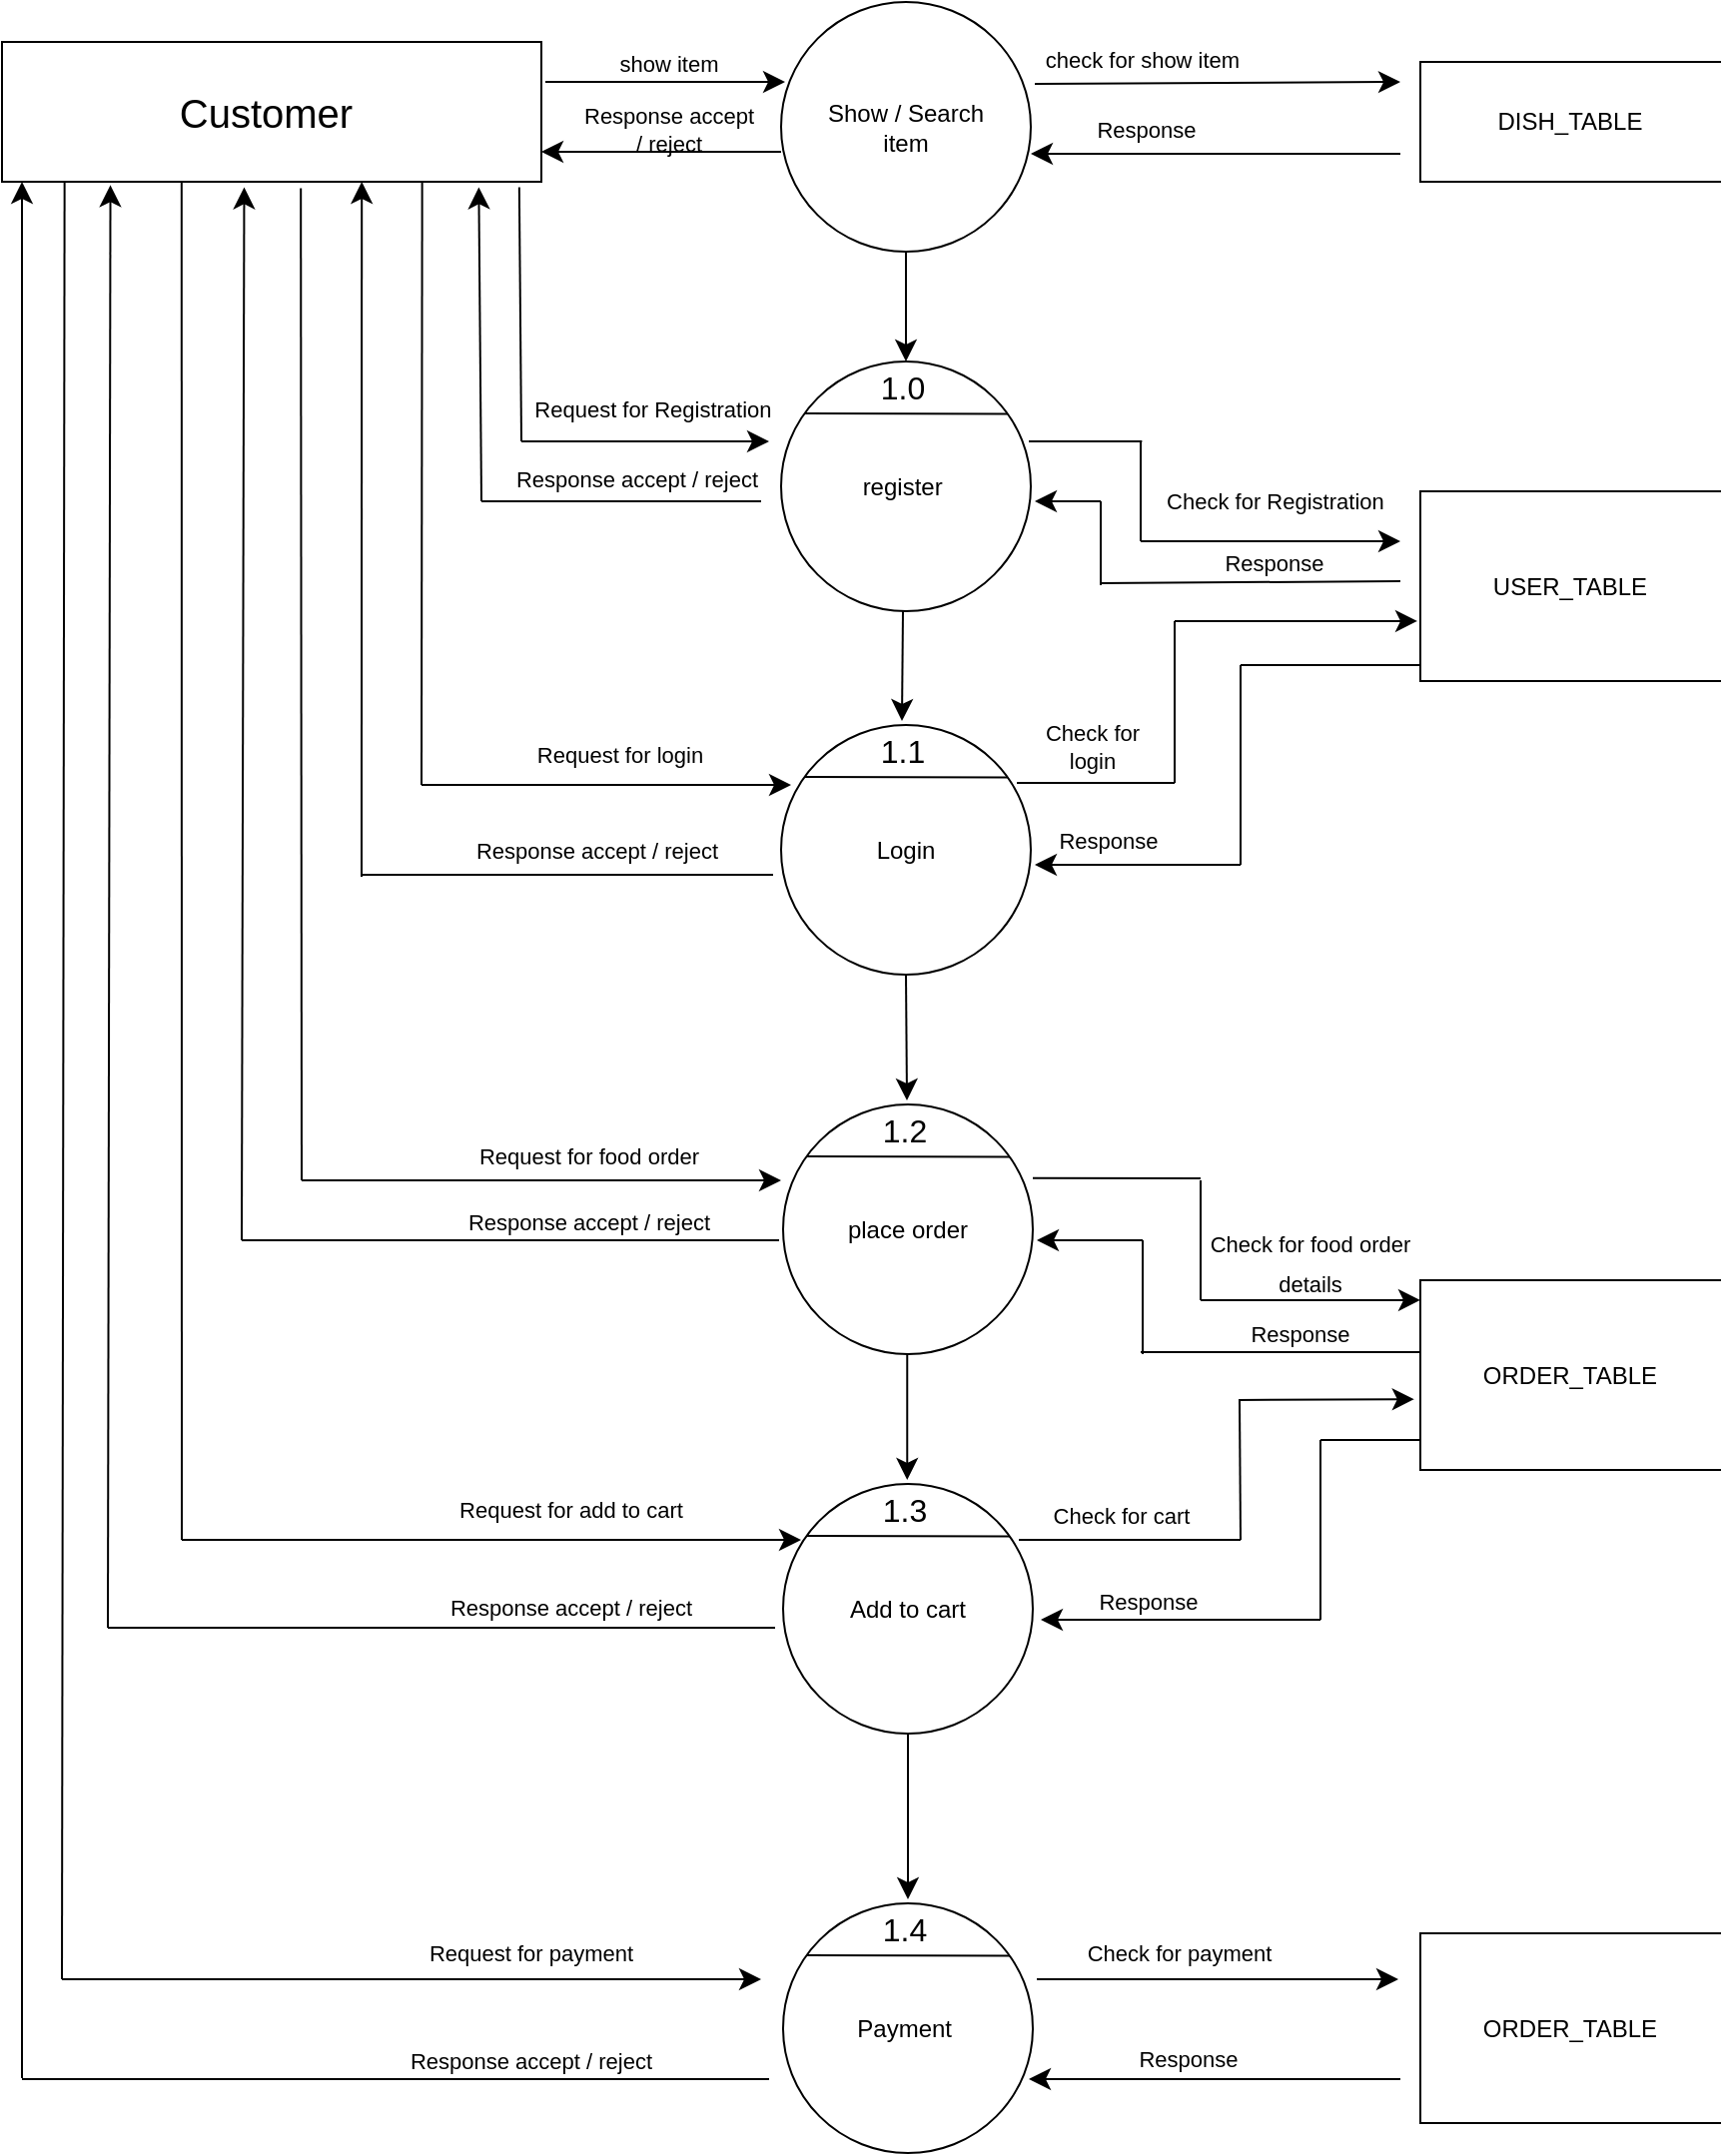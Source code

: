 <mxfile version="26.0.5">
  <diagram id="gwZuCnDtprSXznQZ7Ef3" name="Page-1">
    <mxGraphModel dx="3560" dy="1851" grid="1" gridSize="10" guides="1" tooltips="1" connect="1" arrows="1" fold="1" page="1" pageScale="1" pageWidth="850" pageHeight="1100" math="0" shadow="0">
      <root>
        <mxCell id="0" />
        <mxCell id="1" parent="0" />
        <mxCell id="VSgS5F7AN9F9pFCRdqw3-1" value="&lt;font style=&quot;font-size: 20px;&quot;&gt;Customer&amp;nbsp;&lt;/font&gt;" style="rounded=0;whiteSpace=wrap;html=1;" vertex="1" parent="1">
          <mxGeometry x="20" y="60" width="270" height="70" as="geometry" />
        </mxCell>
        <mxCell id="VSgS5F7AN9F9pFCRdqw3-2" value="Show / Search&lt;div&gt;item&lt;/div&gt;" style="ellipse;whiteSpace=wrap;html=1;" vertex="1" parent="1">
          <mxGeometry x="410" y="40" width="125" height="125" as="geometry" />
        </mxCell>
        <mxCell id="VSgS5F7AN9F9pFCRdqw3-4" value="DISH_TABLE" style="html=1;dashed=0;whiteSpace=wrap;shape=partialRectangle;right=0;" vertex="1" parent="1">
          <mxGeometry x="730" y="70" width="150" height="60" as="geometry" />
        </mxCell>
        <mxCell id="VSgS5F7AN9F9pFCRdqw3-5" value="" style="endArrow=classic;html=1;rounded=0;fontSize=12;startSize=8;endSize=8;curved=1;exitX=1;exitY=0.286;exitDx=0;exitDy=0;exitPerimeter=0;" edge="1" parent="1">
          <mxGeometry width="50" height="50" relative="1" as="geometry">
            <mxPoint x="292" y="80.02" as="sourcePoint" />
            <mxPoint x="412" y="80" as="targetPoint" />
          </mxGeometry>
        </mxCell>
        <mxCell id="VSgS5F7AN9F9pFCRdqw3-6" value="" style="endArrow=classic;html=1;rounded=0;fontSize=12;startSize=8;endSize=8;curved=1;exitX=1;exitY=0.286;exitDx=0;exitDy=0;exitPerimeter=0;" edge="1" parent="1">
          <mxGeometry width="50" height="50" relative="1" as="geometry">
            <mxPoint x="537" y="81" as="sourcePoint" />
            <mxPoint x="720" y="80" as="targetPoint" />
          </mxGeometry>
        </mxCell>
        <mxCell id="VSgS5F7AN9F9pFCRdqw3-8" value="" style="endArrow=classic;html=1;rounded=0;fontSize=12;startSize=8;endSize=8;curved=1;" edge="1" parent="1">
          <mxGeometry width="50" height="50" relative="1" as="geometry">
            <mxPoint x="410" y="115" as="sourcePoint" />
            <mxPoint x="290" y="115" as="targetPoint" />
          </mxGeometry>
        </mxCell>
        <mxCell id="VSgS5F7AN9F9pFCRdqw3-9" value="" style="endArrow=classic;html=1;rounded=0;fontSize=12;startSize=8;endSize=8;curved=1;" edge="1" parent="1">
          <mxGeometry width="50" height="50" relative="1" as="geometry">
            <mxPoint x="720" y="116" as="sourcePoint" />
            <mxPoint x="535" y="116" as="targetPoint" />
          </mxGeometry>
        </mxCell>
        <mxCell id="VSgS5F7AN9F9pFCRdqw3-10" value="&lt;font style=&quot;font-size: 11px;&quot;&gt;show item&lt;/font&gt;" style="text;strokeColor=none;align=center;fillColor=none;html=1;verticalAlign=middle;whiteSpace=wrap;rounded=0;fontSize=16;" vertex="1" parent="1">
          <mxGeometry x="324" y="60" width="60" height="17" as="geometry" />
        </mxCell>
        <mxCell id="VSgS5F7AN9F9pFCRdqw3-11" value="&lt;font&gt;check for show item&lt;/font&gt;" style="text;strokeColor=none;align=center;fillColor=none;html=1;verticalAlign=middle;whiteSpace=wrap;rounded=0;fontSize=11;" vertex="1" parent="1">
          <mxGeometry x="541" y="60" width="100" height="17" as="geometry" />
        </mxCell>
        <mxCell id="VSgS5F7AN9F9pFCRdqw3-12" value="&lt;font&gt;Response&amp;nbsp;&lt;/font&gt;" style="text;strokeColor=none;align=center;fillColor=none;html=1;verticalAlign=middle;whiteSpace=wrap;rounded=0;fontSize=11;" vertex="1" parent="1">
          <mxGeometry x="554.5" y="95.5" width="79" height="16" as="geometry" />
        </mxCell>
        <mxCell id="VSgS5F7AN9F9pFCRdqw3-14" value="&lt;font&gt;Response accept / reject&lt;/font&gt;" style="text;strokeColor=none;align=center;fillColor=none;html=1;verticalAlign=middle;whiteSpace=wrap;rounded=0;fontSize=11;spacing=3;" vertex="1" parent="1">
          <mxGeometry x="308" y="98.5" width="92" height="10" as="geometry" />
        </mxCell>
        <mxCell id="VSgS5F7AN9F9pFCRdqw3-15" value="register&amp;nbsp;" style="ellipse;whiteSpace=wrap;html=1;" vertex="1" parent="1">
          <mxGeometry x="410" y="220" width="125" height="125" as="geometry" />
        </mxCell>
        <mxCell id="VSgS5F7AN9F9pFCRdqw3-16" value="" style="endArrow=none;html=1;rounded=0;fontSize=12;startSize=8;endSize=8;curved=1;entryX=0.908;entryY=0.21;entryDx=0;entryDy=0;entryPerimeter=0;" edge="1" parent="1" target="VSgS5F7AN9F9pFCRdqw3-15">
          <mxGeometry width="50" height="50" relative="1" as="geometry">
            <mxPoint x="422" y="246" as="sourcePoint" />
            <mxPoint x="517.75" y="245.5" as="targetPoint" />
          </mxGeometry>
        </mxCell>
        <mxCell id="VSgS5F7AN9F9pFCRdqw3-17" value="1.0" style="text;strokeColor=none;align=center;fillColor=none;html=1;verticalAlign=middle;whiteSpace=wrap;rounded=0;fontSize=16;" vertex="1" parent="1">
          <mxGeometry x="440.5" y="218" width="60" height="30" as="geometry" />
        </mxCell>
        <mxCell id="VSgS5F7AN9F9pFCRdqw3-18" value="" style="endArrow=classic;html=1;rounded=0;fontSize=12;startSize=8;endSize=8;curved=1;" edge="1" parent="1">
          <mxGeometry width="50" height="50" relative="1" as="geometry">
            <mxPoint x="280" y="260" as="sourcePoint" />
            <mxPoint x="404" y="260" as="targetPoint" />
          </mxGeometry>
        </mxCell>
        <mxCell id="VSgS5F7AN9F9pFCRdqw3-19" value="" style="endArrow=none;html=1;rounded=0;fontSize=12;startSize=8;endSize=8;curved=1;entryX=0.959;entryY=1.039;entryDx=0;entryDy=0;entryPerimeter=0;" edge="1" parent="1" target="VSgS5F7AN9F9pFCRdqw3-1">
          <mxGeometry width="50" height="50" relative="1" as="geometry">
            <mxPoint x="280" y="260" as="sourcePoint" />
            <mxPoint x="280" y="140" as="targetPoint" />
          </mxGeometry>
        </mxCell>
        <mxCell id="VSgS5F7AN9F9pFCRdqw3-20" value="USER_TABLE" style="html=1;dashed=0;whiteSpace=wrap;shape=partialRectangle;right=0;" vertex="1" parent="1">
          <mxGeometry x="730" y="285" width="150" height="95" as="geometry" />
        </mxCell>
        <mxCell id="VSgS5F7AN9F9pFCRdqw3-21" value="" style="endArrow=none;html=1;rounded=0;fontSize=12;startSize=8;endSize=8;curved=1;" edge="1" parent="1">
          <mxGeometry width="50" height="50" relative="1" as="geometry">
            <mxPoint x="534.0" y="260" as="sourcePoint" />
            <mxPoint x="590.67" y="260" as="targetPoint" />
          </mxGeometry>
        </mxCell>
        <mxCell id="VSgS5F7AN9F9pFCRdqw3-22" value="" style="endArrow=classic;html=1;rounded=0;fontSize=12;startSize=8;endSize=8;curved=1;" edge="1" parent="1">
          <mxGeometry width="50" height="50" relative="1" as="geometry">
            <mxPoint x="590" y="310" as="sourcePoint" />
            <mxPoint x="720" y="310" as="targetPoint" />
          </mxGeometry>
        </mxCell>
        <mxCell id="VSgS5F7AN9F9pFCRdqw3-25" value="" style="endArrow=none;html=1;rounded=0;fontSize=12;startSize=8;endSize=8;curved=1;" edge="1" parent="1">
          <mxGeometry width="50" height="50" relative="1" as="geometry">
            <mxPoint x="590" y="310" as="sourcePoint" />
            <mxPoint x="590" y="260" as="targetPoint" />
          </mxGeometry>
        </mxCell>
        <mxCell id="VSgS5F7AN9F9pFCRdqw3-26" value="" style="endArrow=none;html=1;rounded=0;fontSize=12;startSize=8;endSize=8;curved=1;" edge="1" parent="1">
          <mxGeometry width="50" height="50" relative="1" as="geometry">
            <mxPoint x="570" y="331" as="sourcePoint" />
            <mxPoint x="720" y="330" as="targetPoint" />
          </mxGeometry>
        </mxCell>
        <mxCell id="VSgS5F7AN9F9pFCRdqw3-27" value="" style="endArrow=none;html=1;rounded=0;fontSize=12;startSize=8;endSize=8;curved=1;" edge="1" parent="1">
          <mxGeometry width="50" height="50" relative="1" as="geometry">
            <mxPoint x="570" y="332" as="sourcePoint" />
            <mxPoint x="570" y="290" as="targetPoint" />
          </mxGeometry>
        </mxCell>
        <mxCell id="VSgS5F7AN9F9pFCRdqw3-28" value="" style="endArrow=classic;html=1;rounded=0;fontSize=12;startSize=8;endSize=8;curved=1;" edge="1" parent="1">
          <mxGeometry width="50" height="50" relative="1" as="geometry">
            <mxPoint x="570" y="290" as="sourcePoint" />
            <mxPoint x="537" y="290" as="targetPoint" />
          </mxGeometry>
        </mxCell>
        <mxCell id="VSgS5F7AN9F9pFCRdqw3-29" value="" style="endArrow=none;html=1;rounded=0;fontSize=12;startSize=8;endSize=8;curved=1;" edge="1" parent="1">
          <mxGeometry width="50" height="50" relative="1" as="geometry">
            <mxPoint x="260" y="290" as="sourcePoint" />
            <mxPoint x="400" y="290" as="targetPoint" />
          </mxGeometry>
        </mxCell>
        <mxCell id="VSgS5F7AN9F9pFCRdqw3-30" value="" style="endArrow=classic;html=1;rounded=0;fontSize=12;startSize=8;endSize=8;curved=1;entryX=0.884;entryY=1.039;entryDx=0;entryDy=0;entryPerimeter=0;" edge="1" parent="1" target="VSgS5F7AN9F9pFCRdqw3-1">
          <mxGeometry width="50" height="50" relative="1" as="geometry">
            <mxPoint x="260" y="290" as="sourcePoint" />
            <mxPoint x="260" y="140" as="targetPoint" />
          </mxGeometry>
        </mxCell>
        <mxCell id="VSgS5F7AN9F9pFCRdqw3-34" value="Login" style="ellipse;whiteSpace=wrap;html=1;" vertex="1" parent="1">
          <mxGeometry x="410" y="402" width="125" height="125" as="geometry" />
        </mxCell>
        <mxCell id="VSgS5F7AN9F9pFCRdqw3-35" value="1.1" style="text;strokeColor=none;align=center;fillColor=none;html=1;verticalAlign=middle;whiteSpace=wrap;rounded=0;fontSize=16;" vertex="1" parent="1">
          <mxGeometry x="440.5" y="400" width="60" height="30" as="geometry" />
        </mxCell>
        <mxCell id="VSgS5F7AN9F9pFCRdqw3-36" value="" style="endArrow=none;html=1;rounded=0;fontSize=12;startSize=8;endSize=8;curved=1;entryX=0.908;entryY=0.21;entryDx=0;entryDy=0;entryPerimeter=0;" edge="1" target="VSgS5F7AN9F9pFCRdqw3-34" parent="1">
          <mxGeometry width="50" height="50" relative="1" as="geometry">
            <mxPoint x="422" y="428" as="sourcePoint" />
            <mxPoint x="517.75" y="427.5" as="targetPoint" />
          </mxGeometry>
        </mxCell>
        <mxCell id="VSgS5F7AN9F9pFCRdqw3-37" value="" style="endArrow=none;html=1;rounded=0;fontSize=12;startSize=8;endSize=8;curved=1;entryX=0.779;entryY=1.003;entryDx=0;entryDy=0;entryPerimeter=0;" edge="1" parent="1" target="VSgS5F7AN9F9pFCRdqw3-1">
          <mxGeometry width="50" height="50" relative="1" as="geometry">
            <mxPoint x="230" y="432" as="sourcePoint" />
            <mxPoint x="230" y="140" as="targetPoint" />
          </mxGeometry>
        </mxCell>
        <mxCell id="VSgS5F7AN9F9pFCRdqw3-38" value="" style="endArrow=classic;html=1;rounded=0;fontSize=12;startSize=8;endSize=8;curved=1;" edge="1" parent="1">
          <mxGeometry width="50" height="50" relative="1" as="geometry">
            <mxPoint x="230" y="432" as="sourcePoint" />
            <mxPoint x="415" y="432" as="targetPoint" />
          </mxGeometry>
        </mxCell>
        <mxCell id="VSgS5F7AN9F9pFCRdqw3-41" value="" style="endArrow=none;html=1;rounded=0;fontSize=12;startSize=8;endSize=8;curved=1;" edge="1" parent="1">
          <mxGeometry width="50" height="50" relative="1" as="geometry">
            <mxPoint x="528" y="431" as="sourcePoint" />
            <mxPoint x="607" y="431" as="targetPoint" />
          </mxGeometry>
        </mxCell>
        <mxCell id="VSgS5F7AN9F9pFCRdqw3-43" value="" style="endArrow=none;html=1;rounded=0;fontSize=12;startSize=8;endSize=8;curved=1;" edge="1" parent="1">
          <mxGeometry width="50" height="50" relative="1" as="geometry">
            <mxPoint x="607" y="431" as="sourcePoint" />
            <mxPoint x="607" y="350" as="targetPoint" />
          </mxGeometry>
        </mxCell>
        <mxCell id="VSgS5F7AN9F9pFCRdqw3-44" value="" style="endArrow=classic;html=1;rounded=0;fontSize=12;startSize=8;endSize=8;curved=1;entryX=-0.01;entryY=0.684;entryDx=0;entryDy=0;entryPerimeter=0;" edge="1" parent="1" target="VSgS5F7AN9F9pFCRdqw3-20">
          <mxGeometry width="50" height="50" relative="1" as="geometry">
            <mxPoint x="607" y="350" as="sourcePoint" />
            <mxPoint x="656" y="350" as="targetPoint" />
          </mxGeometry>
        </mxCell>
        <mxCell id="VSgS5F7AN9F9pFCRdqw3-45" value="" style="endArrow=none;html=1;rounded=0;fontSize=12;startSize=8;endSize=8;curved=1;entryX=0;entryY=0.916;entryDx=0;entryDy=0;entryPerimeter=0;" edge="1" parent="1" target="VSgS5F7AN9F9pFCRdqw3-20">
          <mxGeometry width="50" height="50" relative="1" as="geometry">
            <mxPoint x="640" y="372" as="sourcePoint" />
            <mxPoint x="720" y="372" as="targetPoint" />
          </mxGeometry>
        </mxCell>
        <mxCell id="VSgS5F7AN9F9pFCRdqw3-46" value="" style="endArrow=classic;html=1;rounded=0;fontSize=12;startSize=8;endSize=8;curved=1;" edge="1" parent="1">
          <mxGeometry width="50" height="50" relative="1" as="geometry">
            <mxPoint x="640" y="472" as="sourcePoint" />
            <mxPoint x="537" y="472" as="targetPoint" />
          </mxGeometry>
        </mxCell>
        <mxCell id="VSgS5F7AN9F9pFCRdqw3-47" value="" style="endArrow=none;html=1;rounded=0;fontSize=12;startSize=8;endSize=8;curved=1;" edge="1" parent="1">
          <mxGeometry width="50" height="50" relative="1" as="geometry">
            <mxPoint x="640" y="472" as="sourcePoint" />
            <mxPoint x="640" y="372" as="targetPoint" />
          </mxGeometry>
        </mxCell>
        <mxCell id="VSgS5F7AN9F9pFCRdqw3-49" value="" style="endArrow=none;html=1;rounded=0;fontSize=12;startSize=8;endSize=8;curved=1;" edge="1" parent="1">
          <mxGeometry width="50" height="50" relative="1" as="geometry">
            <mxPoint x="200" y="477" as="sourcePoint" />
            <mxPoint x="406" y="477" as="targetPoint" />
          </mxGeometry>
        </mxCell>
        <mxCell id="VSgS5F7AN9F9pFCRdqw3-50" value="" style="endArrow=classic;html=1;rounded=0;fontSize=12;startSize=8;endSize=8;curved=1;entryX=0.667;entryY=1;entryDx=0;entryDy=0;entryPerimeter=0;" edge="1" parent="1" target="VSgS5F7AN9F9pFCRdqw3-1">
          <mxGeometry width="50" height="50" relative="1" as="geometry">
            <mxPoint x="200" y="478" as="sourcePoint" />
            <mxPoint x="200" y="140" as="targetPoint" />
          </mxGeometry>
        </mxCell>
        <mxCell id="VSgS5F7AN9F9pFCRdqw3-53" value="place order" style="ellipse;whiteSpace=wrap;html=1;" vertex="1" parent="1">
          <mxGeometry x="411" y="592" width="125" height="125" as="geometry" />
        </mxCell>
        <mxCell id="VSgS5F7AN9F9pFCRdqw3-54" value="" style="endArrow=none;html=1;rounded=0;fontSize=12;startSize=8;endSize=8;curved=1;entryX=0.908;entryY=0.21;entryDx=0;entryDy=0;entryPerimeter=0;" edge="1" target="VSgS5F7AN9F9pFCRdqw3-53" parent="1">
          <mxGeometry width="50" height="50" relative="1" as="geometry">
            <mxPoint x="423" y="618" as="sourcePoint" />
            <mxPoint x="518.75" y="617.5" as="targetPoint" />
          </mxGeometry>
        </mxCell>
        <mxCell id="VSgS5F7AN9F9pFCRdqw3-55" value="1.2" style="text;strokeColor=none;align=center;fillColor=none;html=1;verticalAlign=middle;whiteSpace=wrap;rounded=0;fontSize=16;" vertex="1" parent="1">
          <mxGeometry x="441.5" y="590" width="60" height="30" as="geometry" />
        </mxCell>
        <mxCell id="VSgS5F7AN9F9pFCRdqw3-56" value="" style="endArrow=classic;html=1;rounded=0;fontSize=12;startSize=8;endSize=8;curved=1;exitX=0.5;exitY=1;exitDx=0;exitDy=0;entryX=0.5;entryY=0;entryDx=0;entryDy=0;" edge="1" parent="1" source="VSgS5F7AN9F9pFCRdqw3-2" target="VSgS5F7AN9F9pFCRdqw3-15">
          <mxGeometry width="50" height="50" relative="1" as="geometry">
            <mxPoint x="480" y="180" as="sourcePoint" />
            <mxPoint x="620" y="150" as="targetPoint" />
          </mxGeometry>
        </mxCell>
        <mxCell id="VSgS5F7AN9F9pFCRdqw3-57" value="" style="endArrow=classic;html=1;rounded=0;fontSize=12;startSize=8;endSize=8;curved=1;entryX=0.5;entryY=0;entryDx=0;entryDy=0;" edge="1" parent="1" target="VSgS5F7AN9F9pFCRdqw3-35">
          <mxGeometry width="50" height="50" relative="1" as="geometry">
            <mxPoint x="471" y="345" as="sourcePoint" />
            <mxPoint x="471" y="395" as="targetPoint" />
          </mxGeometry>
        </mxCell>
        <mxCell id="VSgS5F7AN9F9pFCRdqw3-58" value="" style="endArrow=classic;html=1;rounded=0;fontSize=12;startSize=8;endSize=8;curved=1;exitX=0.5;exitY=1;exitDx=0;exitDy=0;" edge="1" parent="1" source="VSgS5F7AN9F9pFCRdqw3-34">
          <mxGeometry width="50" height="50" relative="1" as="geometry">
            <mxPoint x="460" y="580" as="sourcePoint" />
            <mxPoint x="473" y="590" as="targetPoint" />
          </mxGeometry>
        </mxCell>
        <mxCell id="VSgS5F7AN9F9pFCRdqw3-59" value="ORDER_TABLE" style="html=1;dashed=0;whiteSpace=wrap;shape=partialRectangle;right=0;" vertex="1" parent="1">
          <mxGeometry x="730" y="680" width="150" height="95" as="geometry" />
        </mxCell>
        <mxCell id="VSgS5F7AN9F9pFCRdqw3-60" value="" style="endArrow=none;html=1;rounded=0;fontSize=12;startSize=8;endSize=8;curved=1;entryX=0.554;entryY=1.046;entryDx=0;entryDy=0;entryPerimeter=0;" edge="1" parent="1" target="VSgS5F7AN9F9pFCRdqw3-1">
          <mxGeometry width="50" height="50" relative="1" as="geometry">
            <mxPoint x="170" y="630" as="sourcePoint" />
            <mxPoint x="170" y="140" as="targetPoint" />
          </mxGeometry>
        </mxCell>
        <mxCell id="VSgS5F7AN9F9pFCRdqw3-61" value="" style="endArrow=classic;html=1;rounded=0;fontSize=12;startSize=8;endSize=8;curved=1;" edge="1" parent="1">
          <mxGeometry width="50" height="50" relative="1" as="geometry">
            <mxPoint x="170" y="630" as="sourcePoint" />
            <mxPoint x="410" y="630" as="targetPoint" />
          </mxGeometry>
        </mxCell>
        <mxCell id="VSgS5F7AN9F9pFCRdqw3-63" value="" style="endArrow=none;html=1;rounded=0;fontSize=12;startSize=8;endSize=8;curved=1;exitX=0.959;exitY=0.247;exitDx=0;exitDy=0;exitPerimeter=0;" edge="1" parent="1">
          <mxGeometry width="50" height="50" relative="1" as="geometry">
            <mxPoint x="535.995" y="628.875" as="sourcePoint" />
            <mxPoint x="620" y="629" as="targetPoint" />
          </mxGeometry>
        </mxCell>
        <mxCell id="VSgS5F7AN9F9pFCRdqw3-64" value="" style="endArrow=none;html=1;rounded=0;fontSize=12;startSize=8;endSize=8;curved=1;" edge="1" parent="1">
          <mxGeometry width="50" height="50" relative="1" as="geometry">
            <mxPoint x="620" y="690" as="sourcePoint" />
            <mxPoint x="620" y="630" as="targetPoint" />
          </mxGeometry>
        </mxCell>
        <mxCell id="VSgS5F7AN9F9pFCRdqw3-65" value="" style="endArrow=classic;html=1;rounded=0;fontSize=12;startSize=8;endSize=8;curved=1;entryX=0;entryY=0.105;entryDx=0;entryDy=0;entryPerimeter=0;" edge="1" parent="1" target="VSgS5F7AN9F9pFCRdqw3-59">
          <mxGeometry width="50" height="50" relative="1" as="geometry">
            <mxPoint x="620" y="690" as="sourcePoint" />
            <mxPoint x="670" y="640" as="targetPoint" />
          </mxGeometry>
        </mxCell>
        <mxCell id="VSgS5F7AN9F9pFCRdqw3-66" value="" style="endArrow=none;html=1;rounded=0;fontSize=12;startSize=8;endSize=8;curved=1;" edge="1" parent="1">
          <mxGeometry width="50" height="50" relative="1" as="geometry">
            <mxPoint x="590" y="716" as="sourcePoint" />
            <mxPoint x="730" y="716" as="targetPoint" />
          </mxGeometry>
        </mxCell>
        <mxCell id="VSgS5F7AN9F9pFCRdqw3-67" value="" style="endArrow=none;html=1;rounded=0;fontSize=12;startSize=8;endSize=8;curved=1;" edge="1" parent="1">
          <mxGeometry width="50" height="50" relative="1" as="geometry">
            <mxPoint x="591" y="717" as="sourcePoint" />
            <mxPoint x="591" y="660" as="targetPoint" />
          </mxGeometry>
        </mxCell>
        <mxCell id="VSgS5F7AN9F9pFCRdqw3-68" value="" style="endArrow=classic;html=1;rounded=0;fontSize=12;startSize=8;endSize=8;curved=1;entryX=1.032;entryY=0.544;entryDx=0;entryDy=0;entryPerimeter=0;" edge="1" parent="1">
          <mxGeometry width="50" height="50" relative="1" as="geometry">
            <mxPoint x="591" y="660" as="sourcePoint" />
            <mxPoint x="538" y="660" as="targetPoint" />
          </mxGeometry>
        </mxCell>
        <mxCell id="VSgS5F7AN9F9pFCRdqw3-69" value="" style="endArrow=none;html=1;rounded=0;fontSize=12;startSize=8;endSize=8;curved=1;" edge="1" parent="1">
          <mxGeometry width="50" height="50" relative="1" as="geometry">
            <mxPoint x="140" y="660" as="sourcePoint" />
            <mxPoint x="409" y="660" as="targetPoint" />
          </mxGeometry>
        </mxCell>
        <mxCell id="VSgS5F7AN9F9pFCRdqw3-70" value="" style="endArrow=classic;html=1;rounded=0;fontSize=12;startSize=8;endSize=8;curved=1;entryX=0.449;entryY=1.039;entryDx=0;entryDy=0;entryPerimeter=0;" edge="1" parent="1" target="VSgS5F7AN9F9pFCRdqw3-1">
          <mxGeometry width="50" height="50" relative="1" as="geometry">
            <mxPoint x="140" y="660" as="sourcePoint" />
            <mxPoint x="140" y="140" as="targetPoint" />
          </mxGeometry>
        </mxCell>
        <mxCell id="VSgS5F7AN9F9pFCRdqw3-71" value="Add to cart" style="ellipse;whiteSpace=wrap;html=1;" vertex="1" parent="1">
          <mxGeometry x="411" y="782" width="125" height="125" as="geometry" />
        </mxCell>
        <mxCell id="VSgS5F7AN9F9pFCRdqw3-72" value="1.3" style="text;strokeColor=none;align=center;fillColor=none;html=1;verticalAlign=middle;whiteSpace=wrap;rounded=0;fontSize=16;" vertex="1" parent="1">
          <mxGeometry x="441.5" y="780" width="60" height="30" as="geometry" />
        </mxCell>
        <mxCell id="VSgS5F7AN9F9pFCRdqw3-73" value="" style="endArrow=none;html=1;rounded=0;fontSize=12;startSize=8;endSize=8;curved=1;entryX=0.908;entryY=0.21;entryDx=0;entryDy=0;entryPerimeter=0;" edge="1" target="VSgS5F7AN9F9pFCRdqw3-71" parent="1">
          <mxGeometry width="50" height="50" relative="1" as="geometry">
            <mxPoint x="423" y="808" as="sourcePoint" />
            <mxPoint x="518.75" y="807.5" as="targetPoint" />
          </mxGeometry>
        </mxCell>
        <mxCell id="VSgS5F7AN9F9pFCRdqw3-74" value="" style="endArrow=classic;html=1;rounded=0;fontSize=12;startSize=8;endSize=8;curved=1;exitX=0.5;exitY=1;exitDx=0;exitDy=0;" edge="1" parent="1">
          <mxGeometry width="50" height="50" relative="1" as="geometry">
            <mxPoint x="473.13" y="717" as="sourcePoint" />
            <mxPoint x="473.13" y="780" as="targetPoint" />
          </mxGeometry>
        </mxCell>
        <mxCell id="VSgS5F7AN9F9pFCRdqw3-75" value="" style="endArrow=none;html=1;rounded=0;fontSize=12;startSize=8;endSize=8;curved=1;entryX=0.333;entryY=1;entryDx=0;entryDy=0;entryPerimeter=0;" edge="1" parent="1" target="VSgS5F7AN9F9pFCRdqw3-1">
          <mxGeometry width="50" height="50" relative="1" as="geometry">
            <mxPoint x="110" y="810" as="sourcePoint" />
            <mxPoint x="109" y="140" as="targetPoint" />
          </mxGeometry>
        </mxCell>
        <mxCell id="VSgS5F7AN9F9pFCRdqw3-77" value="" style="endArrow=classic;html=1;rounded=0;fontSize=12;startSize=8;endSize=8;curved=1;entryX=0.072;entryY=0.224;entryDx=0;entryDy=0;entryPerimeter=0;" edge="1" parent="1" target="VSgS5F7AN9F9pFCRdqw3-71">
          <mxGeometry width="50" height="50" relative="1" as="geometry">
            <mxPoint x="110" y="810" as="sourcePoint" />
            <mxPoint x="160" y="760" as="targetPoint" />
          </mxGeometry>
        </mxCell>
        <mxCell id="VSgS5F7AN9F9pFCRdqw3-78" value="" style="endArrow=none;html=1;rounded=0;fontSize=12;startSize=8;endSize=8;curved=1;" edge="1" parent="1">
          <mxGeometry width="50" height="50" relative="1" as="geometry">
            <mxPoint x="529" y="810" as="sourcePoint" />
            <mxPoint x="640" y="810" as="targetPoint" />
          </mxGeometry>
        </mxCell>
        <mxCell id="VSgS5F7AN9F9pFCRdqw3-79" value="" style="endArrow=none;html=1;rounded=0;fontSize=12;startSize=8;endSize=8;curved=1;" edge="1" parent="1">
          <mxGeometry width="50" height="50" relative="1" as="geometry">
            <mxPoint x="640" y="810" as="sourcePoint" />
            <mxPoint x="639.5" y="740" as="targetPoint" />
          </mxGeometry>
        </mxCell>
        <mxCell id="VSgS5F7AN9F9pFCRdqw3-80" value="" style="endArrow=classic;html=1;rounded=0;fontSize=12;startSize=8;endSize=8;curved=1;entryX=-0.014;entryY=0.627;entryDx=0;entryDy=0;entryPerimeter=0;" edge="1" parent="1">
          <mxGeometry width="50" height="50" relative="1" as="geometry">
            <mxPoint x="639" y="740" as="sourcePoint" />
            <mxPoint x="726.9" y="739.565" as="targetPoint" />
          </mxGeometry>
        </mxCell>
        <mxCell id="VSgS5F7AN9F9pFCRdqw3-81" value="" style="endArrow=none;html=1;rounded=0;fontSize=12;startSize=8;endSize=8;curved=1;" edge="1" parent="1">
          <mxGeometry width="50" height="50" relative="1" as="geometry">
            <mxPoint x="680" y="760" as="sourcePoint" />
            <mxPoint x="730" y="760" as="targetPoint" />
          </mxGeometry>
        </mxCell>
        <mxCell id="VSgS5F7AN9F9pFCRdqw3-82" value="" style="endArrow=none;html=1;rounded=0;fontSize=12;startSize=8;endSize=8;curved=1;" edge="1" parent="1">
          <mxGeometry width="50" height="50" relative="1" as="geometry">
            <mxPoint x="680" y="850" as="sourcePoint" />
            <mxPoint x="680" y="760" as="targetPoint" />
          </mxGeometry>
        </mxCell>
        <mxCell id="VSgS5F7AN9F9pFCRdqw3-83" value="" style="endArrow=classic;html=1;rounded=0;fontSize=12;startSize=8;endSize=8;curved=1;" edge="1" parent="1">
          <mxGeometry width="50" height="50" relative="1" as="geometry">
            <mxPoint x="680" y="850" as="sourcePoint" />
            <mxPoint x="540" y="850" as="targetPoint" />
          </mxGeometry>
        </mxCell>
        <mxCell id="VSgS5F7AN9F9pFCRdqw3-84" value="" style="endArrow=none;html=1;rounded=0;fontSize=12;startSize=8;endSize=8;curved=1;" edge="1" parent="1">
          <mxGeometry width="50" height="50" relative="1" as="geometry">
            <mxPoint x="73" y="854" as="sourcePoint" />
            <mxPoint x="407" y="854" as="targetPoint" />
          </mxGeometry>
        </mxCell>
        <mxCell id="VSgS5F7AN9F9pFCRdqw3-85" value="" style="endArrow=classic;html=1;rounded=0;fontSize=12;startSize=8;endSize=8;curved=1;entryX=0.201;entryY=1.024;entryDx=0;entryDy=0;entryPerimeter=0;" edge="1" parent="1" target="VSgS5F7AN9F9pFCRdqw3-1">
          <mxGeometry width="50" height="50" relative="1" as="geometry">
            <mxPoint x="73" y="854" as="sourcePoint" />
            <mxPoint x="73" y="140" as="targetPoint" />
          </mxGeometry>
        </mxCell>
        <mxCell id="VSgS5F7AN9F9pFCRdqw3-89" value="" style="endArrow=classic;html=1;rounded=0;fontSize=12;startSize=8;endSize=8;curved=1;exitX=0.5;exitY=1;exitDx=0;exitDy=0;entryX=0.5;entryY=0;entryDx=0;entryDy=0;" edge="1" parent="1" source="VSgS5F7AN9F9pFCRdqw3-71">
          <mxGeometry width="50" height="50" relative="1" as="geometry">
            <mxPoint x="480" y="910" as="sourcePoint" />
            <mxPoint x="473.5" y="990" as="targetPoint" />
          </mxGeometry>
        </mxCell>
        <mxCell id="VSgS5F7AN9F9pFCRdqw3-90" value="Payment&amp;nbsp;" style="ellipse;whiteSpace=wrap;html=1;" vertex="1" parent="1">
          <mxGeometry x="411" y="992" width="125" height="125" as="geometry" />
        </mxCell>
        <mxCell id="VSgS5F7AN9F9pFCRdqw3-91" value="" style="endArrow=none;html=1;rounded=0;fontSize=12;startSize=8;endSize=8;curved=1;entryX=0.908;entryY=0.21;entryDx=0;entryDy=0;entryPerimeter=0;" edge="1" target="VSgS5F7AN9F9pFCRdqw3-90" parent="1">
          <mxGeometry width="50" height="50" relative="1" as="geometry">
            <mxPoint x="423" y="1018" as="sourcePoint" />
            <mxPoint x="518.75" y="1017.5" as="targetPoint" />
          </mxGeometry>
        </mxCell>
        <mxCell id="VSgS5F7AN9F9pFCRdqw3-92" value="1.4" style="text;strokeColor=none;align=center;fillColor=none;html=1;verticalAlign=middle;whiteSpace=wrap;rounded=0;fontSize=16;" vertex="1" parent="1">
          <mxGeometry x="441.5" y="990" width="60" height="30" as="geometry" />
        </mxCell>
        <mxCell id="VSgS5F7AN9F9pFCRdqw3-93" value="ORDER_TABLE" style="html=1;dashed=0;whiteSpace=wrap;shape=partialRectangle;right=0;" vertex="1" parent="1">
          <mxGeometry x="730" y="1007" width="150" height="95" as="geometry" />
        </mxCell>
        <mxCell id="VSgS5F7AN9F9pFCRdqw3-97" value="" style="endArrow=none;html=1;rounded=0;fontSize=12;startSize=8;endSize=8;curved=1;entryX=0.116;entryY=1.003;entryDx=0;entryDy=0;entryPerimeter=0;" edge="1" parent="1" target="VSgS5F7AN9F9pFCRdqw3-1">
          <mxGeometry width="50" height="50" relative="1" as="geometry">
            <mxPoint x="50" y="1030" as="sourcePoint" />
            <mxPoint x="50" y="140" as="targetPoint" />
          </mxGeometry>
        </mxCell>
        <mxCell id="VSgS5F7AN9F9pFCRdqw3-98" value="" style="endArrow=classic;html=1;rounded=0;fontSize=12;startSize=8;endSize=8;curved=1;" edge="1" parent="1">
          <mxGeometry width="50" height="50" relative="1" as="geometry">
            <mxPoint x="50" y="1030" as="sourcePoint" />
            <mxPoint x="400" y="1030" as="targetPoint" />
          </mxGeometry>
        </mxCell>
        <mxCell id="VSgS5F7AN9F9pFCRdqw3-99" value="" style="endArrow=classic;html=1;rounded=0;fontSize=12;startSize=8;endSize=8;curved=1;" edge="1" parent="1">
          <mxGeometry width="50" height="50" relative="1" as="geometry">
            <mxPoint x="538" y="1030" as="sourcePoint" />
            <mxPoint x="719" y="1030" as="targetPoint" />
          </mxGeometry>
        </mxCell>
        <mxCell id="VSgS5F7AN9F9pFCRdqw3-101" value="" style="endArrow=classic;html=1;rounded=0;fontSize=12;startSize=8;endSize=8;curved=1;" edge="1" parent="1">
          <mxGeometry width="50" height="50" relative="1" as="geometry">
            <mxPoint x="720" y="1080" as="sourcePoint" />
            <mxPoint x="534" y="1080" as="targetPoint" />
          </mxGeometry>
        </mxCell>
        <mxCell id="VSgS5F7AN9F9pFCRdqw3-102" value="" style="endArrow=none;html=1;rounded=0;fontSize=12;startSize=8;endSize=8;curved=1;" edge="1" parent="1">
          <mxGeometry width="50" height="50" relative="1" as="geometry">
            <mxPoint x="30" y="1080" as="sourcePoint" />
            <mxPoint x="404" y="1080" as="targetPoint" />
          </mxGeometry>
        </mxCell>
        <mxCell id="VSgS5F7AN9F9pFCRdqw3-104" value="" style="endArrow=classic;html=1;rounded=0;fontSize=12;startSize=8;endSize=8;curved=1;" edge="1" parent="1">
          <mxGeometry width="50" height="50" relative="1" as="geometry">
            <mxPoint x="30" y="1079.5" as="sourcePoint" />
            <mxPoint x="30" y="130" as="targetPoint" />
          </mxGeometry>
        </mxCell>
        <mxCell id="VSgS5F7AN9F9pFCRdqw3-105" value="&lt;font&gt;Request for Registration&amp;nbsp;&lt;/font&gt;" style="text;strokeColor=none;align=center;fillColor=none;html=1;verticalAlign=middle;whiteSpace=wrap;rounded=0;fontSize=11;" vertex="1" parent="1">
          <mxGeometry x="283" y="236" width="128.63" height="16" as="geometry" />
        </mxCell>
        <mxCell id="VSgS5F7AN9F9pFCRdqw3-106" value="&lt;font&gt;Check for Registration&amp;nbsp;&lt;/font&gt;" style="text;strokeColor=none;align=center;fillColor=none;html=1;verticalAlign=middle;whiteSpace=wrap;rounded=0;fontSize=11;" vertex="1" parent="1">
          <mxGeometry x="598.5" y="280" width="120" height="20" as="geometry" />
        </mxCell>
        <mxCell id="VSgS5F7AN9F9pFCRdqw3-107" value="&lt;font&gt;Response&amp;nbsp;&lt;/font&gt;" style="text;strokeColor=none;align=center;fillColor=none;html=1;verticalAlign=middle;whiteSpace=wrap;rounded=0;fontSize=11;" vertex="1" parent="1">
          <mxGeometry x="627" y="312" width="63" height="18" as="geometry" />
        </mxCell>
        <mxCell id="VSgS5F7AN9F9pFCRdqw3-108" value="&lt;font&gt;Response accept / reject&lt;/font&gt;" style="text;strokeColor=none;align=center;fillColor=none;html=1;verticalAlign=middle;whiteSpace=wrap;rounded=0;fontSize=11;spacing=3;" vertex="1" parent="1">
          <mxGeometry x="271" y="274" width="134" height="10" as="geometry" />
        </mxCell>
        <mxCell id="VSgS5F7AN9F9pFCRdqw3-109" value="&lt;font&gt;Request for login&lt;/font&gt;" style="text;strokeColor=none;align=center;fillColor=none;html=1;verticalAlign=middle;whiteSpace=wrap;rounded=0;fontSize=11;" vertex="1" parent="1">
          <mxGeometry x="280" y="409" width="99.25" height="16" as="geometry" />
        </mxCell>
        <mxCell id="VSgS5F7AN9F9pFCRdqw3-111" value="&lt;font&gt;Check for login&lt;/font&gt;" style="text;strokeColor=none;align=center;fillColor=none;html=1;verticalAlign=middle;whiteSpace=wrap;rounded=0;fontSize=11;" vertex="1" parent="1">
          <mxGeometry x="529" y="404" width="73.5" height="18" as="geometry" />
        </mxCell>
        <mxCell id="VSgS5F7AN9F9pFCRdqw3-113" value="&lt;font&gt;Response&amp;nbsp;&lt;/font&gt;" style="text;strokeColor=none;align=center;fillColor=none;html=1;verticalAlign=middle;whiteSpace=wrap;rounded=0;fontSize=11;" vertex="1" parent="1">
          <mxGeometry x="543.5" y="451" width="63" height="18" as="geometry" />
        </mxCell>
        <mxCell id="VSgS5F7AN9F9pFCRdqw3-114" value="&lt;font&gt;Response accept / reject&lt;/font&gt;" style="text;strokeColor=none;align=center;fillColor=none;html=1;verticalAlign=middle;whiteSpace=wrap;rounded=0;fontSize=11;spacing=3;" vertex="1" parent="1">
          <mxGeometry x="249.25" y="459.5" width="138" height="10" as="geometry" />
        </mxCell>
        <mxCell id="VSgS5F7AN9F9pFCRdqw3-115" value="&lt;font&gt;Request for food order&lt;/font&gt;" style="text;strokeColor=none;align=center;fillColor=none;html=1;verticalAlign=middle;whiteSpace=wrap;rounded=0;fontSize=11;" vertex="1" parent="1">
          <mxGeometry x="249.25" y="610" width="130" height="16" as="geometry" />
        </mxCell>
        <mxCell id="VSgS5F7AN9F9pFCRdqw3-116" value="&lt;font style=&quot;font-size: 11px;&quot;&gt;Check for food order details&lt;/font&gt;" style="text;strokeColor=none;align=center;fillColor=none;html=1;verticalAlign=middle;whiteSpace=wrap;rounded=0;fontSize=16;" vertex="1" parent="1">
          <mxGeometry x="610" y="660" width="130" height="20" as="geometry" />
        </mxCell>
        <mxCell id="VSgS5F7AN9F9pFCRdqw3-117" value="&lt;font style=&quot;font-size: 11px;&quot;&gt;Response&amp;nbsp;&lt;/font&gt;" style="text;strokeColor=none;align=center;fillColor=none;html=1;verticalAlign=middle;whiteSpace=wrap;rounded=0;fontSize=16;" vertex="1" parent="1">
          <mxGeometry x="640" y="696" width="63" height="18" as="geometry" />
        </mxCell>
        <mxCell id="VSgS5F7AN9F9pFCRdqw3-118" value="&lt;font&gt;Request for add to cart&lt;/font&gt;" style="text;strokeColor=none;align=center;fillColor=none;html=1;verticalAlign=middle;whiteSpace=wrap;rounded=0;fontSize=11;" vertex="1" parent="1">
          <mxGeometry x="240" y="787" width="130" height="16" as="geometry" />
        </mxCell>
        <mxCell id="VSgS5F7AN9F9pFCRdqw3-119" value="&lt;font style=&quot;font-size: 11px;&quot;&gt;Check for cart&lt;/font&gt;" style="text;strokeColor=none;align=center;fillColor=none;html=1;verticalAlign=middle;whiteSpace=wrap;rounded=0;fontSize=16;" vertex="1" parent="1">
          <mxGeometry x="525.5" y="786" width="109" height="20" as="geometry" />
        </mxCell>
        <mxCell id="VSgS5F7AN9F9pFCRdqw3-120" value="&lt;font style=&quot;font-size: 11px;&quot;&gt;Response&amp;nbsp;&lt;/font&gt;" style="text;strokeColor=none;align=center;fillColor=none;html=1;verticalAlign=middle;whiteSpace=wrap;rounded=0;fontSize=16;" vertex="1" parent="1">
          <mxGeometry x="564" y="830" width="63" height="18" as="geometry" />
        </mxCell>
        <mxCell id="VSgS5F7AN9F9pFCRdqw3-123" value="&lt;font&gt;Response accept / reject&lt;/font&gt;" style="text;strokeColor=none;align=center;fillColor=none;html=1;verticalAlign=middle;whiteSpace=wrap;rounded=0;fontSize=11;spacing=3;" vertex="1" parent="1">
          <mxGeometry x="245.25" y="646" width="138" height="10" as="geometry" />
        </mxCell>
        <mxCell id="VSgS5F7AN9F9pFCRdqw3-124" value="&lt;font&gt;Response accept / reject&lt;/font&gt;" style="text;strokeColor=none;align=center;fillColor=none;html=1;verticalAlign=middle;whiteSpace=wrap;rounded=0;fontSize=11;spacing=3;" vertex="1" parent="1">
          <mxGeometry x="236.25" y="839" width="138" height="10" as="geometry" />
        </mxCell>
        <mxCell id="VSgS5F7AN9F9pFCRdqw3-125" value="&lt;font&gt;Request for payment&lt;/font&gt;" style="text;strokeColor=none;align=center;fillColor=none;html=1;verticalAlign=middle;whiteSpace=wrap;rounded=0;fontSize=11;" vertex="1" parent="1">
          <mxGeometry x="220" y="1009" width="130" height="16" as="geometry" />
        </mxCell>
        <mxCell id="VSgS5F7AN9F9pFCRdqw3-126" value="&lt;font style=&quot;font-size: 11px;&quot;&gt;Check for payment&lt;/font&gt;" style="text;strokeColor=none;align=center;fillColor=none;html=1;verticalAlign=middle;whiteSpace=wrap;rounded=0;fontSize=16;" vertex="1" parent="1">
          <mxGeometry x="554.5" y="1005" width="109" height="20" as="geometry" />
        </mxCell>
        <mxCell id="VSgS5F7AN9F9pFCRdqw3-127" value="&lt;font&gt;Response accept / reject&lt;/font&gt;" style="text;strokeColor=none;align=center;fillColor=none;html=1;verticalAlign=middle;whiteSpace=wrap;rounded=0;fontSize=11;spacing=3;" vertex="1" parent="1">
          <mxGeometry x="216" y="1066" width="138" height="10" as="geometry" />
        </mxCell>
        <mxCell id="VSgS5F7AN9F9pFCRdqw3-128" value="&lt;font style=&quot;font-size: 11px;&quot;&gt;Response&amp;nbsp;&lt;/font&gt;" style="text;strokeColor=none;align=center;fillColor=none;html=1;verticalAlign=middle;whiteSpace=wrap;rounded=0;fontSize=16;" vertex="1" parent="1">
          <mxGeometry x="584" y="1059" width="63" height="18" as="geometry" />
        </mxCell>
      </root>
    </mxGraphModel>
  </diagram>
</mxfile>
